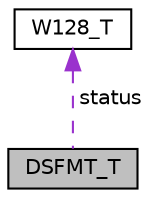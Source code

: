 digraph "DSFMT_T"
{
 // INTERACTIVE_SVG=YES
  edge [fontname="Helvetica",fontsize="10",labelfontname="Helvetica",labelfontsize="10"];
  node [fontname="Helvetica",fontsize="10",shape=record];
  Node1 [label="DSFMT_T",height=0.2,width=0.4,color="black", fillcolor="grey75", style="filled", fontcolor="black"];
  Node2 -> Node1 [dir="back",color="darkorchid3",fontsize="10",style="dashed",label=" status" ,fontname="Helvetica"];
  Node2 [label="W128_T",height=0.2,width=0.4,color="black", fillcolor="white", style="filled",URL="$union_w128___t.html"];
}
